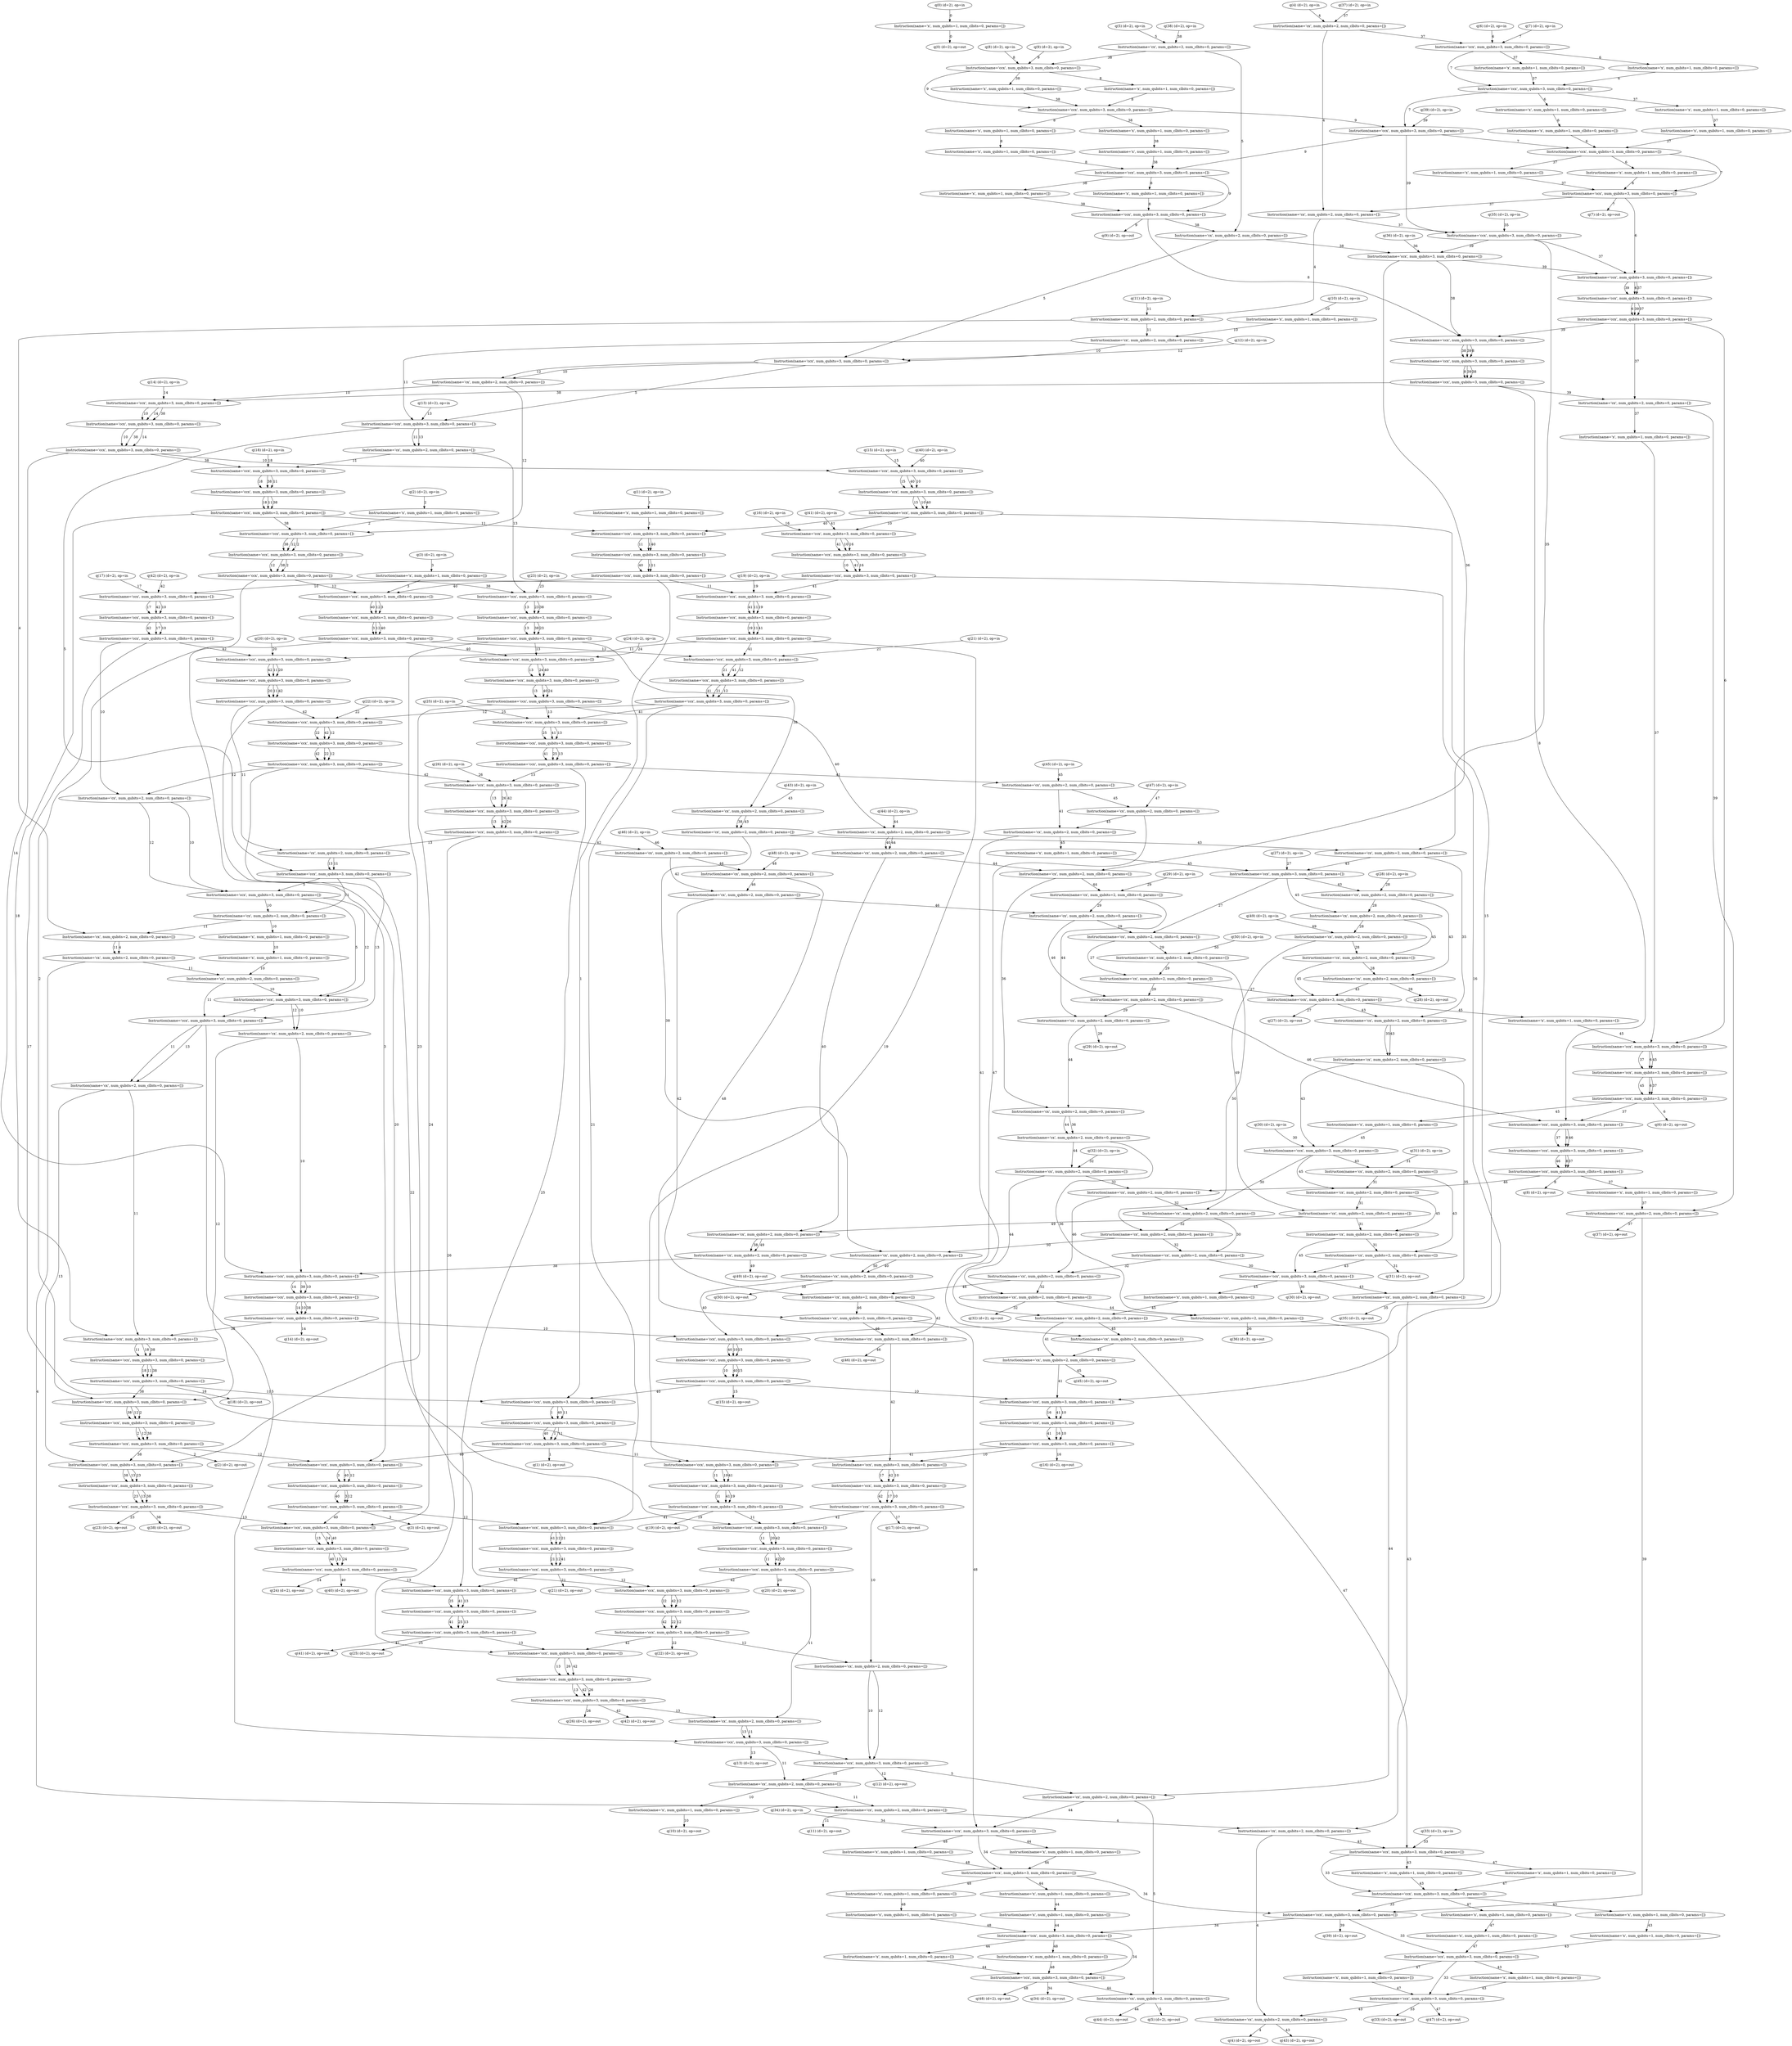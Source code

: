 digraph G {
0 [label="q(0) (d=2), op=in", qubits="0", matrix="None", ancilla=false];
1 [label="q(1) (d=2), op=in", qubits="1", matrix="None", ancilla=false];
2 [label="q(2) (d=2), op=in", qubits="2", matrix="None", ancilla=false];
3 [label="q(3) (d=2), op=in", qubits="3", matrix="None", ancilla=false];
4 [label="q(4) (d=2), op=in", qubits="4", matrix="None", ancilla=false];
5 [label="q(5) (d=2), op=in", qubits="5", matrix="None", ancilla=false];
6 [label="q(6) (d=2), op=in", qubits="6", matrix="None", ancilla=true];
7 [label="q(7) (d=2), op=in", qubits="7", matrix="None", ancilla=false];
8 [label="q(8) (d=2), op=in", qubits="8", matrix="None", ancilla=true];
9 [label="q(9) (d=2), op=in", qubits="9", matrix="None", ancilla=false];
10 [label="q(10) (d=2), op=in", qubits="10", matrix="None", ancilla=false];
11 [label="q(11) (d=2), op=in", qubits="11", matrix="None", ancilla=false];
12 [label="q(12) (d=2), op=in", qubits="12", matrix="None", ancilla=false];
13 [label="q(13) (d=2), op=in", qubits="13", matrix="None", ancilla=false];
14 [label="q(14) (d=2), op=in", qubits="14", matrix="None", ancilla=false];
15 [label="q(15) (d=2), op=in", qubits="15", matrix="None", ancilla=false];
16 [label="q(16) (d=2), op=in", qubits="16", matrix="None", ancilla=false];
17 [label="q(17) (d=2), op=in", qubits="17", matrix="None", ancilla=false];
18 [label="q(18) (d=2), op=in", qubits="18", matrix="None", ancilla=false];
19 [label="q(19) (d=2), op=in", qubits="19", matrix="None", ancilla=false];
20 [label="q(20) (d=2), op=in", qubits="20", matrix="None", ancilla=false];
21 [label="q(21) (d=2), op=in", qubits="21", matrix="None", ancilla=false];
22 [label="q(22) (d=2), op=in", qubits="22", matrix="None", ancilla=false];
23 [label="q(23) (d=2), op=in", qubits="23", matrix="None", ancilla=false];
24 [label="q(24) (d=2), op=in", qubits="24", matrix="None", ancilla=false];
25 [label="q(25) (d=2), op=in", qubits="25", matrix="None", ancilla=false];
26 [label="q(26) (d=2), op=in", qubits="26", matrix="None", ancilla=false];
27 [label="q(27) (d=2), op=in", qubits="27", matrix="None", ancilla=false];
28 [label="q(28) (d=2), op=in", qubits="28", matrix="None", ancilla=false];
29 [label="q(29) (d=2), op=in", qubits="29", matrix="None", ancilla=false];
30 [label="q(30) (d=2), op=in", qubits="30", matrix="None", ancilla=false];
31 [label="q(31) (d=2), op=in", qubits="31", matrix="None", ancilla=false];
32 [label="q(32) (d=2), op=in", qubits="32", matrix="None", ancilla=false];
33 [label="q(33) (d=2), op=in", qubits="33", matrix="None", ancilla=false];
34 [label="q(34) (d=2), op=in", qubits="34", matrix="None", ancilla=false];
35 [label="q(35) (d=2), op=in", qubits="35", matrix="None", ancilla=true];
36 [label="q(36) (d=2), op=in", qubits="36", matrix="None", ancilla=true];
37 [label="q(37) (d=2), op=in", qubits="37", matrix="None", ancilla=true];
38 [label="q(38) (d=2), op=in", qubits="38", matrix="None", ancilla=true];
39 [label="q(39) (d=2), op=in", qubits="39", matrix="None", ancilla=true];
40 [label="q(40) (d=2), op=in", qubits="40", matrix="None", ancilla=true];
41 [label="q(41) (d=2), op=in", qubits="41", matrix="None", ancilla=true];
42 [label="q(42) (d=2), op=in", qubits="42", matrix="None", ancilla=true];
43 [label="q(43) (d=2), op=in", qubits="43", matrix="None", ancilla=true];
44 [label="q(44) (d=2), op=in", qubits="44", matrix="None", ancilla=true];
45 [label="q(45) (d=2), op=in", qubits="45", matrix="None", ancilla=true];
46 [label="q(46) (d=2), op=in", qubits="46", matrix="None", ancilla=true];
47 [label="q(47) (d=2), op=in", qubits="47", matrix="None", ancilla=true];
48 [label="q(48) (d=2), op=in", qubits="48", matrix="None", ancilla=true];
49 [label="q(49) (d=2), op=in", qubits="49", matrix="None", ancilla=true];
50 [label="q(50) (d=2), op=in", qubits="50", matrix="None", ancilla=true];
51 [label="Instruction(name='x', num_qubits=1, num_clbits=0, params=[])", qubits="0", matrix="[[0, 1], [1, 0]]"];
52 [label="Instruction(name='x', num_qubits=1, num_clbits=0, params=[])", qubits="1", matrix="[[0, 1], [1, 0]]"];
53 [label="Instruction(name='x', num_qubits=1, num_clbits=0, params=[])", qubits="2", matrix="[[0, 1], [1, 0]]"];
54 [label="Instruction(name='x', num_qubits=1, num_clbits=0, params=[])", qubits="3", matrix="[[0, 1], [1, 0]]"];
55 [label="Instruction(name='x', num_qubits=1, num_clbits=0, params=[])", qubits="10", matrix="[[0, 1], [1, 0]]"];
56 [label="Instruction(name='cx', num_qubits=2, num_clbits=0, params=[])", qubits="4,37", matrix="[[0, 1], [1, 0]]"];
57 [label="Instruction(name='ccx', num_qubits=3, num_clbits=0, params=[])", qubits="37,6,7", matrix="[[0, 1], [1, 0]]"];
58 [label="Instruction(name='x', num_qubits=1, num_clbits=0, params=[])", qubits="37", matrix="[[0, 1], [1, 0]]"];
59 [label="Instruction(name='x', num_qubits=1, num_clbits=0, params=[])", qubits="6", matrix="[[0, 1], [1, 0]]"];
60 [label="Instruction(name='ccx', num_qubits=3, num_clbits=0, params=[])", qubits="37,6,7", matrix="[[0, 1], [1, 0]]"];
61 [label="Instruction(name='x', num_qubits=1, num_clbits=0, params=[])", qubits="37", matrix="[[0, 1], [1, 0]]"];
62 [label="Instruction(name='x', num_qubits=1, num_clbits=0, params=[])", qubits="37", matrix="[[0, 1], [1, 0]]"];
63 [label="Instruction(name='x', num_qubits=1, num_clbits=0, params=[])", qubits="6", matrix="[[0, 1], [1, 0]]"];
64 [label="Instruction(name='x', num_qubits=1, num_clbits=0, params=[])", qubits="6", matrix="[[0, 1], [1, 0]]"];
65 [label="Instruction(name='cx', num_qubits=2, num_clbits=0, params=[])", qubits="5,38", matrix="[[0, 1], [1, 0]]"];
66 [label="Instruction(name='ccx', num_qubits=3, num_clbits=0, params=[])", qubits="38,8,9", matrix="[[0, 1], [1, 0]]"];
67 [label="Instruction(name='x', num_qubits=1, num_clbits=0, params=[])", qubits="38", matrix="[[0, 1], [1, 0]]"];
68 [label="Instruction(name='x', num_qubits=1, num_clbits=0, params=[])", qubits="8", matrix="[[0, 1], [1, 0]]"];
69 [label="Instruction(name='ccx', num_qubits=3, num_clbits=0, params=[])", qubits="38,8,9", matrix="[[0, 1], [1, 0]]"];
70 [label="Instruction(name='x', num_qubits=1, num_clbits=0, params=[])", qubits="38", matrix="[[0, 1], [1, 0]]"];
71 [label="Instruction(name='x', num_qubits=1, num_clbits=0, params=[])", qubits="38", matrix="[[0, 1], [1, 0]]"];
72 [label="Instruction(name='x', num_qubits=1, num_clbits=0, params=[])", qubits="8", matrix="[[0, 1], [1, 0]]"];
73 [label="Instruction(name='x', num_qubits=1, num_clbits=0, params=[])", qubits="8", matrix="[[0, 1], [1, 0]]"];
74 [label="Instruction(name='ccx', num_qubits=3, num_clbits=0, params=[])", qubits="7,9,39", matrix="[[0, 1], [1, 0]]"];
75 [label="Instruction(name='ccx', num_qubits=3, num_clbits=0, params=[])", qubits="37,6,7", matrix="[[0, 1], [1, 0]]"];
76 [label="Instruction(name='x', num_qubits=1, num_clbits=0, params=[])", qubits="37", matrix="[[0, 1], [1, 0]]"];
77 [label="Instruction(name='ccx', num_qubits=3, num_clbits=0, params=[])", qubits="38,8,9", matrix="[[0, 1], [1, 0]]"];
78 [label="Instruction(name='x', num_qubits=1, num_clbits=0, params=[])", qubits="38", matrix="[[0, 1], [1, 0]]"];
79 [label="Instruction(name='x', num_qubits=1, num_clbits=0, params=[])", qubits="6", matrix="[[0, 1], [1, 0]]"];
80 [label="Instruction(name='ccx', num_qubits=3, num_clbits=0, params=[])", qubits="37,6,7", matrix="[[0, 1], [1, 0]]"];
81 [label="Instruction(name='cx', num_qubits=2, num_clbits=0, params=[])", qubits="4,37", matrix="[[0, 1], [1, 0]]"];
82 [label="Instruction(name='ccx', num_qubits=3, num_clbits=0, params=[])", qubits="39,35,37", matrix="[[0, 1], [1, 0]]"];
83 [label="Instruction(name='cx', num_qubits=2, num_clbits=0, params=[])", qubits="4,11", matrix="[[0, 1], [1, 0]]"];
84 [label="Instruction(name='cx', num_qubits=2, num_clbits=0, params=[])", qubits="11,10", matrix="[[0, 1], [1, 0]]"];
85 [label="Instruction(name='x', num_qubits=1, num_clbits=0, params=[])", qubits="8", matrix="[[0, 1], [1, 0]]"];
86 [label="Instruction(name='ccx', num_qubits=3, num_clbits=0, params=[])", qubits="38,8,9", matrix="[[0, 1], [1, 0]]"];
87 [label="Instruction(name='cx', num_qubits=2, num_clbits=0, params=[])", qubits="5,38", matrix="[[0, 1], [1, 0]]"];
88 [label="Instruction(name='ccx', num_qubits=3, num_clbits=0, params=[])", qubits="39,36,38", matrix="[[0, 1], [1, 0]]"];
89 [label="Instruction(name='ccx', num_qubits=3, num_clbits=0, params=[])", qubits="39,37,6", matrix="[[0, 1], [1, 0]]"];
90 [label="Instruction(name='ccx', num_qubits=3, num_clbits=0, params=[])", qubits="39,6,37", matrix="[[0, 1], [1, 0]]"];
91 [label="Instruction(name='ccx', num_qubits=3, num_clbits=0, params=[])", qubits="39,37,6", matrix="[[0, 1], [1, 0]]"];
92 [label="Instruction(name='ccx', num_qubits=3, num_clbits=0, params=[])", qubits="39,38,8", matrix="[[0, 1], [1, 0]]"];
93 [label="Instruction(name='ccx', num_qubits=3, num_clbits=0, params=[])", qubits="39,8,38", matrix="[[0, 1], [1, 0]]"];
94 [label="Instruction(name='ccx', num_qubits=3, num_clbits=0, params=[])", qubits="39,38,8", matrix="[[0, 1], [1, 0]]"];
95 [label="Instruction(name='cx', num_qubits=2, num_clbits=0, params=[])", qubits="39,37", matrix="[[0, 1], [1, 0]]"];
96 [label="Instruction(name='x', num_qubits=1, num_clbits=0, params=[])", qubits="37", matrix="[[0, 1], [1, 0]]"];
97 [label="Instruction(name='ccx', num_qubits=3, num_clbits=0, params=[])", qubits="5,10,12", matrix="[[0, 1], [1, 0]]"];
98 [label="Instruction(name='cx', num_qubits=2, num_clbits=0, params=[])", qubits="12,10", matrix="[[0, 1], [1, 0]]"];
99 [label="Instruction(name='ccx', num_qubits=3, num_clbits=0, params=[])", qubits="10,38,14", matrix="[[0, 1], [1, 0]]"];
100 [label="Instruction(name='ccx', num_qubits=3, num_clbits=0, params=[])", qubits="10,14,38", matrix="[[0, 1], [1, 0]]"];
101 [label="Instruction(name='ccx', num_qubits=3, num_clbits=0, params=[])", qubits="10,38,14", matrix="[[0, 1], [1, 0]]"];
102 [label="Instruction(name='ccx', num_qubits=3, num_clbits=0, params=[])", qubits="5,11,13", matrix="[[0, 1], [1, 0]]"];
103 [label="Instruction(name='cx', num_qubits=2, num_clbits=0, params=[])", qubits="13,11", matrix="[[0, 1], [1, 0]]"];
104 [label="Instruction(name='ccx', num_qubits=3, num_clbits=0, params=[])", qubits="11,38,18", matrix="[[0, 1], [1, 0]]"];
105 [label="Instruction(name='ccx', num_qubits=3, num_clbits=0, params=[])", qubits="11,18,38", matrix="[[0, 1], [1, 0]]"];
106 [label="Instruction(name='ccx', num_qubits=3, num_clbits=0, params=[])", qubits="11,38,18", matrix="[[0, 1], [1, 0]]"];
107 [label="Instruction(name='ccx', num_qubits=3, num_clbits=0, params=[])", qubits="12,38,2", matrix="[[0, 1], [1, 0]]"];
108 [label="Instruction(name='ccx', num_qubits=3, num_clbits=0, params=[])", qubits="12,2,38", matrix="[[0, 1], [1, 0]]"];
109 [label="Instruction(name='ccx', num_qubits=3, num_clbits=0, params=[])", qubits="12,38,2", matrix="[[0, 1], [1, 0]]"];
110 [label="Instruction(name='ccx', num_qubits=3, num_clbits=0, params=[])", qubits="13,38,23", matrix="[[0, 1], [1, 0]]"];
111 [label="Instruction(name='ccx', num_qubits=3, num_clbits=0, params=[])", qubits="13,23,38", matrix="[[0, 1], [1, 0]]"];
112 [label="Instruction(name='ccx', num_qubits=3, num_clbits=0, params=[])", qubits="13,38,23", matrix="[[0, 1], [1, 0]]"];
113 [label="Instruction(name='ccx', num_qubits=3, num_clbits=0, params=[])", qubits="10,40,15", matrix="[[0, 1], [1, 0]]"];
114 [label="Instruction(name='ccx', num_qubits=3, num_clbits=0, params=[])", qubits="10,15,40", matrix="[[0, 1], [1, 0]]"];
115 [label="Instruction(name='ccx', num_qubits=3, num_clbits=0, params=[])", qubits="10,40,15", matrix="[[0, 1], [1, 0]]"];
116 [label="Instruction(name='ccx', num_qubits=3, num_clbits=0, params=[])", qubits="11,40,1", matrix="[[0, 1], [1, 0]]"];
117 [label="Instruction(name='ccx', num_qubits=3, num_clbits=0, params=[])", qubits="11,1,40", matrix="[[0, 1], [1, 0]]"];
118 [label="Instruction(name='ccx', num_qubits=3, num_clbits=0, params=[])", qubits="11,40,1", matrix="[[0, 1], [1, 0]]"];
119 [label="Instruction(name='ccx', num_qubits=3, num_clbits=0, params=[])", qubits="12,40,3", matrix="[[0, 1], [1, 0]]"];
120 [label="Instruction(name='ccx', num_qubits=3, num_clbits=0, params=[])", qubits="12,3,40", matrix="[[0, 1], [1, 0]]"];
121 [label="Instruction(name='ccx', num_qubits=3, num_clbits=0, params=[])", qubits="12,40,3", matrix="[[0, 1], [1, 0]]"];
122 [label="Instruction(name='ccx', num_qubits=3, num_clbits=0, params=[])", qubits="13,40,24", matrix="[[0, 1], [1, 0]]"];
123 [label="Instruction(name='ccx', num_qubits=3, num_clbits=0, params=[])", qubits="13,24,40", matrix="[[0, 1], [1, 0]]"];
124 [label="Instruction(name='ccx', num_qubits=3, num_clbits=0, params=[])", qubits="13,40,24", matrix="[[0, 1], [1, 0]]"];
125 [label="Instruction(name='ccx', num_qubits=3, num_clbits=0, params=[])", qubits="10,41,16", matrix="[[0, 1], [1, 0]]"];
126 [label="Instruction(name='ccx', num_qubits=3, num_clbits=0, params=[])", qubits="10,16,41", matrix="[[0, 1], [1, 0]]"];
127 [label="Instruction(name='ccx', num_qubits=3, num_clbits=0, params=[])", qubits="10,41,16", matrix="[[0, 1], [1, 0]]"];
128 [label="Instruction(name='ccx', num_qubits=3, num_clbits=0, params=[])", qubits="11,41,19", matrix="[[0, 1], [1, 0]]"];
129 [label="Instruction(name='ccx', num_qubits=3, num_clbits=0, params=[])", qubits="11,19,41", matrix="[[0, 1], [1, 0]]"];
130 [label="Instruction(name='ccx', num_qubits=3, num_clbits=0, params=[])", qubits="11,41,19", matrix="[[0, 1], [1, 0]]"];
131 [label="Instruction(name='ccx', num_qubits=3, num_clbits=0, params=[])", qubits="12,41,21", matrix="[[0, 1], [1, 0]]"];
132 [label="Instruction(name='ccx', num_qubits=3, num_clbits=0, params=[])", qubits="12,21,41", matrix="[[0, 1], [1, 0]]"];
133 [label="Instruction(name='ccx', num_qubits=3, num_clbits=0, params=[])", qubits="12,41,21", matrix="[[0, 1], [1, 0]]"];
134 [label="Instruction(name='ccx', num_qubits=3, num_clbits=0, params=[])", qubits="13,41,25", matrix="[[0, 1], [1, 0]]"];
135 [label="Instruction(name='ccx', num_qubits=3, num_clbits=0, params=[])", qubits="13,25,41", matrix="[[0, 1], [1, 0]]"];
136 [label="Instruction(name='ccx', num_qubits=3, num_clbits=0, params=[])", qubits="13,41,25", matrix="[[0, 1], [1, 0]]"];
137 [label="Instruction(name='ccx', num_qubits=3, num_clbits=0, params=[])", qubits="10,42,17", matrix="[[0, 1], [1, 0]]"];
138 [label="Instruction(name='ccx', num_qubits=3, num_clbits=0, params=[])", qubits="10,17,42", matrix="[[0, 1], [1, 0]]"];
139 [label="Instruction(name='ccx', num_qubits=3, num_clbits=0, params=[])", qubits="10,42,17", matrix="[[0, 1], [1, 0]]"];
140 [label="Instruction(name='ccx', num_qubits=3, num_clbits=0, params=[])", qubits="11,42,20", matrix="[[0, 1], [1, 0]]"];
141 [label="Instruction(name='ccx', num_qubits=3, num_clbits=0, params=[])", qubits="11,20,42", matrix="[[0, 1], [1, 0]]"];
142 [label="Instruction(name='ccx', num_qubits=3, num_clbits=0, params=[])", qubits="11,42,20", matrix="[[0, 1], [1, 0]]"];
143 [label="Instruction(name='ccx', num_qubits=3, num_clbits=0, params=[])", qubits="12,42,22", matrix="[[0, 1], [1, 0]]"];
144 [label="Instruction(name='ccx', num_qubits=3, num_clbits=0, params=[])", qubits="12,22,42", matrix="[[0, 1], [1, 0]]"];
145 [label="Instruction(name='ccx', num_qubits=3, num_clbits=0, params=[])", qubits="12,42,22", matrix="[[0, 1], [1, 0]]"];
146 [label="Instruction(name='cx', num_qubits=2, num_clbits=0, params=[])", qubits="12,10", matrix="[[0, 1], [1, 0]]"];
147 [label="Instruction(name='ccx', num_qubits=3, num_clbits=0, params=[])", qubits="13,42,26", matrix="[[0, 1], [1, 0]]"];
148 [label="Instruction(name='ccx', num_qubits=3, num_clbits=0, params=[])", qubits="13,26,42", matrix="[[0, 1], [1, 0]]"];
149 [label="Instruction(name='ccx', num_qubits=3, num_clbits=0, params=[])", qubits="13,42,26", matrix="[[0, 1], [1, 0]]"];
150 [label="Instruction(name='cx', num_qubits=2, num_clbits=0, params=[])", qubits="13,11", matrix="[[0, 1], [1, 0]]"];
151 [label="Instruction(name='ccx', num_qubits=3, num_clbits=0, params=[])", qubits="5,11,13", matrix="[[0, 1], [1, 0]]"];
152 [label="Instruction(name='ccx', num_qubits=3, num_clbits=0, params=[])", qubits="5,10,12", matrix="[[0, 1], [1, 0]]"];
153 [label="Instruction(name='cx', num_qubits=2, num_clbits=0, params=[])", qubits="11,10", matrix="[[0, 1], [1, 0]]"];
154 [label="Instruction(name='x', num_qubits=1, num_clbits=0, params=[])", qubits="10", matrix="[[0, 1], [1, 0]]"];
155 [label="Instruction(name='x', num_qubits=1, num_clbits=0, params=[])", qubits="10", matrix="[[0, 1], [1, 0]]"];
156 [label="Instruction(name='cx', num_qubits=2, num_clbits=0, params=[])", qubits="4,11", matrix="[[0, 1], [1, 0]]"];
157 [label="Instruction(name='cx', num_qubits=2, num_clbits=0, params=[])", qubits="4,11", matrix="[[0, 1], [1, 0]]"];
158 [label="Instruction(name='cx', num_qubits=2, num_clbits=0, params=[])", qubits="11,10", matrix="[[0, 1], [1, 0]]"];
159 [label="Instruction(name='ccx', num_qubits=3, num_clbits=0, params=[])", qubits="5,10,12", matrix="[[0, 1], [1, 0]]"];
160 [label="Instruction(name='cx', num_qubits=2, num_clbits=0, params=[])", qubits="12,10", matrix="[[0, 1], [1, 0]]"];
161 [label="Instruction(name='ccx', num_qubits=3, num_clbits=0, params=[])", qubits="5,11,13", matrix="[[0, 1], [1, 0]]"];
162 [label="Instruction(name='cx', num_qubits=2, num_clbits=0, params=[])", qubits="13,11", matrix="[[0, 1], [1, 0]]"];
163 [label="Instruction(name='cx', num_qubits=2, num_clbits=0, params=[])", qubits="38,43", matrix="[[0, 1], [1, 0]]"];
164 [label="Instruction(name='cx', num_qubits=2, num_clbits=0, params=[])", qubits="38,43", matrix="[[0, 1], [1, 0]]"];
165 [label="Instruction(name='cx', num_qubits=2, num_clbits=0, params=[])", qubits="35,43", matrix="[[0, 1], [1, 0]]"];
166 [label="Instruction(name='cx', num_qubits=2, num_clbits=0, params=[])", qubits="40,44", matrix="[[0, 1], [1, 0]]"];
167 [label="Instruction(name='cx', num_qubits=2, num_clbits=0, params=[])", qubits="40,44", matrix="[[0, 1], [1, 0]]"];
168 [label="Instruction(name='cx', num_qubits=2, num_clbits=0, params=[])", qubits="36,44", matrix="[[0, 1], [1, 0]]"];
169 [label="Instruction(name='cx', num_qubits=2, num_clbits=0, params=[])", qubits="44,29", matrix="[[0, 1], [1, 0]]"];
170 [label="Instruction(name='cx', num_qubits=2, num_clbits=0, params=[])", qubits="41,45", matrix="[[0, 1], [1, 0]]"];
171 [label="Instruction(name='cx', num_qubits=2, num_clbits=0, params=[])", qubits="42,46", matrix="[[0, 1], [1, 0]]"];
172 [label="Instruction(name='cx', num_qubits=2, num_clbits=0, params=[])", qubits="45,47", matrix="[[0, 1], [1, 0]]"];
173 [label="Instruction(name='cx', num_qubits=2, num_clbits=0, params=[])", qubits="41,45", matrix="[[0, 1], [1, 0]]"];
174 [label="Instruction(name='x', num_qubits=1, num_clbits=0, params=[])", qubits="45", matrix="[[0, 1], [1, 0]]"];
175 [label="Instruction(name='ccx', num_qubits=3, num_clbits=0, params=[])", qubits="43,45,27", matrix="[[0, 1], [1, 0]]"];
176 [label="Instruction(name='cx', num_qubits=2, num_clbits=0, params=[])", qubits="43,28", matrix="[[0, 1], [1, 0]]"];
177 [label="Instruction(name='cx', num_qubits=2, num_clbits=0, params=[])", qubits="45,28", matrix="[[0, 1], [1, 0]]"];
178 [label="Instruction(name='cx', num_qubits=2, num_clbits=0, params=[])", qubits="46,48", matrix="[[0, 1], [1, 0]]"];
179 [label="Instruction(name='cx', num_qubits=2, num_clbits=0, params=[])", qubits="42,46", matrix="[[0, 1], [1, 0]]"];
180 [label="Instruction(name='cx', num_qubits=2, num_clbits=0, params=[])", qubits="46,29", matrix="[[0, 1], [1, 0]]"];
181 [label="Instruction(name='cx', num_qubits=2, num_clbits=0, params=[])", qubits="27,29", matrix="[[0, 1], [1, 0]]"];
182 [label="Instruction(name='cx', num_qubits=2, num_clbits=0, params=[])", qubits="28,49", matrix="[[0, 1], [1, 0]]"];
183 [label="Instruction(name='cx', num_qubits=2, num_clbits=0, params=[])", qubits="45,28", matrix="[[0, 1], [1, 0]]"];
184 [label="Instruction(name='cx', num_qubits=2, num_clbits=0, params=[])", qubits="43,28", matrix="[[0, 1], [1, 0]]"];
185 [label="Instruction(name='cx', num_qubits=2, num_clbits=0, params=[])", qubits="29,50", matrix="[[0, 1], [1, 0]]"];
186 [label="Instruction(name='cx', num_qubits=2, num_clbits=0, params=[])", qubits="27,29", matrix="[[0, 1], [1, 0]]"];
187 [label="Instruction(name='ccx', num_qubits=3, num_clbits=0, params=[])", qubits="43,45,27", matrix="[[0, 1], [1, 0]]"];
188 [label="Instruction(name='cx', num_qubits=2, num_clbits=0, params=[])", qubits="35,43", matrix="[[0, 1], [1, 0]]"];
189 [label="Instruction(name='cx', num_qubits=2, num_clbits=0, params=[])", qubits="35,43", matrix="[[0, 1], [1, 0]]"];
190 [label="Instruction(name='x', num_qubits=1, num_clbits=0, params=[])", qubits="45", matrix="[[0, 1], [1, 0]]"];
191 [label="Instruction(name='ccx', num_qubits=3, num_clbits=0, params=[])", qubits="37,45,6", matrix="[[0, 1], [1, 0]]"];
192 [label="Instruction(name='ccx', num_qubits=3, num_clbits=0, params=[])", qubits="37,6,45", matrix="[[0, 1], [1, 0]]"];
193 [label="Instruction(name='ccx', num_qubits=3, num_clbits=0, params=[])", qubits="37,45,6", matrix="[[0, 1], [1, 0]]"];
194 [label="Instruction(name='x', num_qubits=1, num_clbits=0, params=[])", qubits="45", matrix="[[0, 1], [1, 0]]"];
195 [label="Instruction(name='ccx', num_qubits=3, num_clbits=0, params=[])", qubits="43,45,30", matrix="[[0, 1], [1, 0]]"];
196 [label="Instruction(name='cx', num_qubits=2, num_clbits=0, params=[])", qubits="43,31", matrix="[[0, 1], [1, 0]]"];
197 [label="Instruction(name='cx', num_qubits=2, num_clbits=0, params=[])", qubits="45,31", matrix="[[0, 1], [1, 0]]"];
198 [label="Instruction(name='cx', num_qubits=2, num_clbits=0, params=[])", qubits="31,49", matrix="[[0, 1], [1, 0]]"];
199 [label="Instruction(name='cx', num_qubits=2, num_clbits=0, params=[])", qubits="38,49", matrix="[[0, 1], [1, 0]]"];
200 [label="Instruction(name='cx', num_qubits=2, num_clbits=0, params=[])", qubits="38,49", matrix="[[0, 1], [1, 0]]"];
201 [label="Instruction(name='ccx', num_qubits=3, num_clbits=0, params=[])", qubits="10,38,14", matrix="[[0, 1], [1, 0]]"];
202 [label="Instruction(name='ccx', num_qubits=3, num_clbits=0, params=[])", qubits="10,14,38", matrix="[[0, 1], [1, 0]]"];
203 [label="Instruction(name='ccx', num_qubits=3, num_clbits=0, params=[])", qubits="10,38,14", matrix="[[0, 1], [1, 0]]"];
204 [label="Instruction(name='ccx', num_qubits=3, num_clbits=0, params=[])", qubits="11,38,18", matrix="[[0, 1], [1, 0]]"];
205 [label="Instruction(name='ccx', num_qubits=3, num_clbits=0, params=[])", qubits="11,18,38", matrix="[[0, 1], [1, 0]]"];
206 [label="Instruction(name='ccx', num_qubits=3, num_clbits=0, params=[])", qubits="11,38,18", matrix="[[0, 1], [1, 0]]"];
207 [label="Instruction(name='ccx', num_qubits=3, num_clbits=0, params=[])", qubits="12,38,2", matrix="[[0, 1], [1, 0]]"];
208 [label="Instruction(name='ccx', num_qubits=3, num_clbits=0, params=[])", qubits="12,2,38", matrix="[[0, 1], [1, 0]]"];
209 [label="Instruction(name='ccx', num_qubits=3, num_clbits=0, params=[])", qubits="12,38,2", matrix="[[0, 1], [1, 0]]"];
210 [label="Instruction(name='ccx', num_qubits=3, num_clbits=0, params=[])", qubits="13,38,23", matrix="[[0, 1], [1, 0]]"];
211 [label="Instruction(name='ccx', num_qubits=3, num_clbits=0, params=[])", qubits="13,23,38", matrix="[[0, 1], [1, 0]]"];
212 [label="Instruction(name='ccx', num_qubits=3, num_clbits=0, params=[])", qubits="13,38,23", matrix="[[0, 1], [1, 0]]"];
213 [label="Instruction(name='cx', num_qubits=2, num_clbits=0, params=[])", qubits="45,31", matrix="[[0, 1], [1, 0]]"];
214 [label="Instruction(name='cx', num_qubits=2, num_clbits=0, params=[])", qubits="43,31", matrix="[[0, 1], [1, 0]]"];
215 [label="Instruction(name='cx', num_qubits=2, num_clbits=0, params=[])", qubits="46,29", matrix="[[0, 1], [1, 0]]"];
216 [label="Instruction(name='ccx', num_qubits=3, num_clbits=0, params=[])", qubits="37,46,8", matrix="[[0, 1], [1, 0]]"];
217 [label="Instruction(name='ccx', num_qubits=3, num_clbits=0, params=[])", qubits="37,8,46", matrix="[[0, 1], [1, 0]]"];
218 [label="Instruction(name='ccx', num_qubits=3, num_clbits=0, params=[])", qubits="37,46,8", matrix="[[0, 1], [1, 0]]"];
219 [label="Instruction(name='x', num_qubits=1, num_clbits=0, params=[])", qubits="37", matrix="[[0, 1], [1, 0]]"];
220 [label="Instruction(name='cx', num_qubits=2, num_clbits=0, params=[])", qubits="39,37", matrix="[[0, 1], [1, 0]]"];
221 [label="Instruction(name='cx', num_qubits=2, num_clbits=0, params=[])", qubits="44,29", matrix="[[0, 1], [1, 0]]"];
222 [label="Instruction(name='cx', num_qubits=2, num_clbits=0, params=[])", qubits="36,44", matrix="[[0, 1], [1, 0]]"];
223 [label="Instruction(name='cx', num_qubits=2, num_clbits=0, params=[])", qubits="36,44", matrix="[[0, 1], [1, 0]]"];
224 [label="Instruction(name='cx', num_qubits=2, num_clbits=0, params=[])", qubits="44,32", matrix="[[0, 1], [1, 0]]"];
225 [label="Instruction(name='cx', num_qubits=2, num_clbits=0, params=[])", qubits="46,32", matrix="[[0, 1], [1, 0]]"];
226 [label="Instruction(name='cx', num_qubits=2, num_clbits=0, params=[])", qubits="30,32", matrix="[[0, 1], [1, 0]]"];
227 [label="Instruction(name='cx', num_qubits=2, num_clbits=0, params=[])", qubits="32,50", matrix="[[0, 1], [1, 0]]"];
228 [label="Instruction(name='cx', num_qubits=2, num_clbits=0, params=[])", qubits="30,32", matrix="[[0, 1], [1, 0]]"];
229 [label="Instruction(name='cx', num_qubits=2, num_clbits=0, params=[])", qubits="40,50", matrix="[[0, 1], [1, 0]]"];
230 [label="Instruction(name='cx', num_qubits=2, num_clbits=0, params=[])", qubits="40,50", matrix="[[0, 1], [1, 0]]"];
231 [label="Instruction(name='ccx', num_qubits=3, num_clbits=0, params=[])", qubits="10,40,15", matrix="[[0, 1], [1, 0]]"];
232 [label="Instruction(name='ccx', num_qubits=3, num_clbits=0, params=[])", qubits="10,15,40", matrix="[[0, 1], [1, 0]]"];
233 [label="Instruction(name='ccx', num_qubits=3, num_clbits=0, params=[])", qubits="10,40,15", matrix="[[0, 1], [1, 0]]"];
234 [label="Instruction(name='ccx', num_qubits=3, num_clbits=0, params=[])", qubits="11,40,1", matrix="[[0, 1], [1, 0]]"];
235 [label="Instruction(name='ccx', num_qubits=3, num_clbits=0, params=[])", qubits="11,1,40", matrix="[[0, 1], [1, 0]]"];
236 [label="Instruction(name='ccx', num_qubits=3, num_clbits=0, params=[])", qubits="11,40,1", matrix="[[0, 1], [1, 0]]"];
237 [label="Instruction(name='ccx', num_qubits=3, num_clbits=0, params=[])", qubits="12,40,3", matrix="[[0, 1], [1, 0]]"];
238 [label="Instruction(name='ccx', num_qubits=3, num_clbits=0, params=[])", qubits="12,3,40", matrix="[[0, 1], [1, 0]]"];
239 [label="Instruction(name='ccx', num_qubits=3, num_clbits=0, params=[])", qubits="12,40,3", matrix="[[0, 1], [1, 0]]"];
240 [label="Instruction(name='ccx', num_qubits=3, num_clbits=0, params=[])", qubits="13,40,24", matrix="[[0, 1], [1, 0]]"];
241 [label="Instruction(name='ccx', num_qubits=3, num_clbits=0, params=[])", qubits="13,24,40", matrix="[[0, 1], [1, 0]]"];
242 [label="Instruction(name='ccx', num_qubits=3, num_clbits=0, params=[])", qubits="13,40,24", matrix="[[0, 1], [1, 0]]"];
243 [label="Instruction(name='ccx', num_qubits=3, num_clbits=0, params=[])", qubits="43,45,30", matrix="[[0, 1], [1, 0]]"];
244 [label="Instruction(name='cx', num_qubits=2, num_clbits=0, params=[])", qubits="35,43", matrix="[[0, 1], [1, 0]]"];
245 [label="Instruction(name='x', num_qubits=1, num_clbits=0, params=[])", qubits="45", matrix="[[0, 1], [1, 0]]"];
246 [label="Instruction(name='cx', num_qubits=2, num_clbits=0, params=[])", qubits="41,45", matrix="[[0, 1], [1, 0]]"];
247 [label="Instruction(name='cx', num_qubits=2, num_clbits=0, params=[])", qubits="45,47", matrix="[[0, 1], [1, 0]]"];
248 [label="Instruction(name='cx', num_qubits=2, num_clbits=0, params=[])", qubits="41,45", matrix="[[0, 1], [1, 0]]"];
249 [label="Instruction(name='ccx', num_qubits=3, num_clbits=0, params=[])", qubits="10,41,16", matrix="[[0, 1], [1, 0]]"];
250 [label="Instruction(name='ccx', num_qubits=3, num_clbits=0, params=[])", qubits="10,16,41", matrix="[[0, 1], [1, 0]]"];
251 [label="Instruction(name='ccx', num_qubits=3, num_clbits=0, params=[])", qubits="10,41,16", matrix="[[0, 1], [1, 0]]"];
252 [label="Instruction(name='ccx', num_qubits=3, num_clbits=0, params=[])", qubits="11,41,19", matrix="[[0, 1], [1, 0]]"];
253 [label="Instruction(name='ccx', num_qubits=3, num_clbits=0, params=[])", qubits="11,19,41", matrix="[[0, 1], [1, 0]]"];
254 [label="Instruction(name='ccx', num_qubits=3, num_clbits=0, params=[])", qubits="11,41,19", matrix="[[0, 1], [1, 0]]"];
255 [label="Instruction(name='ccx', num_qubits=3, num_clbits=0, params=[])", qubits="12,41,21", matrix="[[0, 1], [1, 0]]"];
256 [label="Instruction(name='ccx', num_qubits=3, num_clbits=0, params=[])", qubits="12,21,41", matrix="[[0, 1], [1, 0]]"];
257 [label="Instruction(name='ccx', num_qubits=3, num_clbits=0, params=[])", qubits="12,41,21", matrix="[[0, 1], [1, 0]]"];
258 [label="Instruction(name='ccx', num_qubits=3, num_clbits=0, params=[])", qubits="13,41,25", matrix="[[0, 1], [1, 0]]"];
259 [label="Instruction(name='ccx', num_qubits=3, num_clbits=0, params=[])", qubits="13,25,41", matrix="[[0, 1], [1, 0]]"];
260 [label="Instruction(name='ccx', num_qubits=3, num_clbits=0, params=[])", qubits="13,41,25", matrix="[[0, 1], [1, 0]]"];
261 [label="Instruction(name='cx', num_qubits=2, num_clbits=0, params=[])", qubits="46,32", matrix="[[0, 1], [1, 0]]"];
262 [label="Instruction(name='cx', num_qubits=2, num_clbits=0, params=[])", qubits="42,46", matrix="[[0, 1], [1, 0]]"];
263 [label="Instruction(name='cx', num_qubits=2, num_clbits=0, params=[])", qubits="44,32", matrix="[[0, 1], [1, 0]]"];
264 [label="Instruction(name='cx', num_qubits=2, num_clbits=0, params=[])", qubits="36,44", matrix="[[0, 1], [1, 0]]"];
265 [label="Instruction(name='cx', num_qubits=2, num_clbits=0, params=[])", qubits="46,48", matrix="[[0, 1], [1, 0]]"];
266 [label="Instruction(name='cx', num_qubits=2, num_clbits=0, params=[])", qubits="42,46", matrix="[[0, 1], [1, 0]]"];
267 [label="Instruction(name='ccx', num_qubits=3, num_clbits=0, params=[])", qubits="10,42,17", matrix="[[0, 1], [1, 0]]"];
268 [label="Instruction(name='ccx', num_qubits=3, num_clbits=0, params=[])", qubits="10,17,42", matrix="[[0, 1], [1, 0]]"];
269 [label="Instruction(name='ccx', num_qubits=3, num_clbits=0, params=[])", qubits="10,42,17", matrix="[[0, 1], [1, 0]]"];
270 [label="Instruction(name='ccx', num_qubits=3, num_clbits=0, params=[])", qubits="11,42,20", matrix="[[0, 1], [1, 0]]"];
271 [label="Instruction(name='ccx', num_qubits=3, num_clbits=0, params=[])", qubits="11,20,42", matrix="[[0, 1], [1, 0]]"];
272 [label="Instruction(name='ccx', num_qubits=3, num_clbits=0, params=[])", qubits="11,42,20", matrix="[[0, 1], [1, 0]]"];
273 [label="Instruction(name='ccx', num_qubits=3, num_clbits=0, params=[])", qubits="12,42,22", matrix="[[0, 1], [1, 0]]"];
274 [label="Instruction(name='ccx', num_qubits=3, num_clbits=0, params=[])", qubits="12,22,42", matrix="[[0, 1], [1, 0]]"];
275 [label="Instruction(name='ccx', num_qubits=3, num_clbits=0, params=[])", qubits="12,42,22", matrix="[[0, 1], [1, 0]]"];
276 [label="Instruction(name='cx', num_qubits=2, num_clbits=0, params=[])", qubits="12,10", matrix="[[0, 1], [1, 0]]"];
277 [label="Instruction(name='ccx', num_qubits=3, num_clbits=0, params=[])", qubits="13,42,26", matrix="[[0, 1], [1, 0]]"];
278 [label="Instruction(name='ccx', num_qubits=3, num_clbits=0, params=[])", qubits="13,26,42", matrix="[[0, 1], [1, 0]]"];
279 [label="Instruction(name='ccx', num_qubits=3, num_clbits=0, params=[])", qubits="13,42,26", matrix="[[0, 1], [1, 0]]"];
280 [label="Instruction(name='cx', num_qubits=2, num_clbits=0, params=[])", qubits="13,11", matrix="[[0, 1], [1, 0]]"];
281 [label="Instruction(name='ccx', num_qubits=3, num_clbits=0, params=[])", qubits="5,11,13", matrix="[[0, 1], [1, 0]]"];
282 [label="Instruction(name='ccx', num_qubits=3, num_clbits=0, params=[])", qubits="5,10,12", matrix="[[0, 1], [1, 0]]"];
283 [label="Instruction(name='cx', num_qubits=2, num_clbits=0, params=[])", qubits="11,10", matrix="[[0, 1], [1, 0]]"];
284 [label="Instruction(name='x', num_qubits=1, num_clbits=0, params=[])", qubits="10", matrix="[[0, 1], [1, 0]]"];
285 [label="Instruction(name='cx', num_qubits=2, num_clbits=0, params=[])", qubits="4,11", matrix="[[0, 1], [1, 0]]"];
286 [label="Instruction(name='cx', num_qubits=2, num_clbits=0, params=[])", qubits="4,43", matrix="[[0, 1], [1, 0]]"];
287 [label="Instruction(name='ccx', num_qubits=3, num_clbits=0, params=[])", qubits="43,47,33", matrix="[[0, 1], [1, 0]]"];
288 [label="Instruction(name='x', num_qubits=1, num_clbits=0, params=[])", qubits="43", matrix="[[0, 1], [1, 0]]"];
289 [label="Instruction(name='x', num_qubits=1, num_clbits=0, params=[])", qubits="47", matrix="[[0, 1], [1, 0]]"];
290 [label="Instruction(name='ccx', num_qubits=3, num_clbits=0, params=[])", qubits="43,47,33", matrix="[[0, 1], [1, 0]]"];
291 [label="Instruction(name='x', num_qubits=1, num_clbits=0, params=[])", qubits="43", matrix="[[0, 1], [1, 0]]"];
292 [label="Instruction(name='x', num_qubits=1, num_clbits=0, params=[])", qubits="43", matrix="[[0, 1], [1, 0]]"];
293 [label="Instruction(name='x', num_qubits=1, num_clbits=0, params=[])", qubits="47", matrix="[[0, 1], [1, 0]]"];
294 [label="Instruction(name='x', num_qubits=1, num_clbits=0, params=[])", qubits="47", matrix="[[0, 1], [1, 0]]"];
295 [label="Instruction(name='cx', num_qubits=2, num_clbits=0, params=[])", qubits="5,44", matrix="[[0, 1], [1, 0]]"];
296 [label="Instruction(name='ccx', num_qubits=3, num_clbits=0, params=[])", qubits="44,48,34", matrix="[[0, 1], [1, 0]]"];
297 [label="Instruction(name='x', num_qubits=1, num_clbits=0, params=[])", qubits="44", matrix="[[0, 1], [1, 0]]"];
298 [label="Instruction(name='x', num_qubits=1, num_clbits=0, params=[])", qubits="48", matrix="[[0, 1], [1, 0]]"];
299 [label="Instruction(name='ccx', num_qubits=3, num_clbits=0, params=[])", qubits="44,48,34", matrix="[[0, 1], [1, 0]]"];
300 [label="Instruction(name='ccx', num_qubits=3, num_clbits=0, params=[])", qubits="33,34,39", matrix="[[0, 1], [1, 0]]"];
301 [label="Instruction(name='ccx', num_qubits=3, num_clbits=0, params=[])", qubits="43,47,33", matrix="[[0, 1], [1, 0]]"];
302 [label="Instruction(name='x', num_qubits=1, num_clbits=0, params=[])", qubits="43", matrix="[[0, 1], [1, 0]]"];
303 [label="Instruction(name='x', num_qubits=1, num_clbits=0, params=[])", qubits="44", matrix="[[0, 1], [1, 0]]"];
304 [label="Instruction(name='x', num_qubits=1, num_clbits=0, params=[])", qubits="44", matrix="[[0, 1], [1, 0]]"];
305 [label="Instruction(name='x', num_qubits=1, num_clbits=0, params=[])", qubits="47", matrix="[[0, 1], [1, 0]]"];
306 [label="Instruction(name='ccx', num_qubits=3, num_clbits=0, params=[])", qubits="43,47,33", matrix="[[0, 1], [1, 0]]"];
307 [label="Instruction(name='cx', num_qubits=2, num_clbits=0, params=[])", qubits="4,43", matrix="[[0, 1], [1, 0]]"];
308 [label="Instruction(name='x', num_qubits=1, num_clbits=0, params=[])", qubits="48", matrix="[[0, 1], [1, 0]]"];
309 [label="Instruction(name='x', num_qubits=1, num_clbits=0, params=[])", qubits="48", matrix="[[0, 1], [1, 0]]"];
310 [label="Instruction(name='ccx', num_qubits=3, num_clbits=0, params=[])", qubits="44,48,34", matrix="[[0, 1], [1, 0]]"];
311 [label="Instruction(name='x', num_qubits=1, num_clbits=0, params=[])", qubits="44", matrix="[[0, 1], [1, 0]]"];
312 [label="Instruction(name='x', num_qubits=1, num_clbits=0, params=[])", qubits="48", matrix="[[0, 1], [1, 0]]"];
313 [label="Instruction(name='ccx', num_qubits=3, num_clbits=0, params=[])", qubits="44,48,34", matrix="[[0, 1], [1, 0]]"];
314 [label="Instruction(name='cx', num_qubits=2, num_clbits=0, params=[])", qubits="5,44", matrix="[[0, 1], [1, 0]]"];
315 [label="q(0) (d=2), op=out", qubits="0", matrix="None", ancilla=false];
316 [label="q(1) (d=2), op=out", qubits="1", matrix="None", ancilla=false];
317 [label="q(2) (d=2), op=out", qubits="2", matrix="None", ancilla=false];
318 [label="q(3) (d=2), op=out", qubits="3", matrix="None", ancilla=false];
319 [label="q(4) (d=2), op=out", qubits="4", matrix="None", ancilla=false];
320 [label="q(5) (d=2), op=out", qubits="5", matrix="None", ancilla=false];
321 [label="q(6) (d=2), op=out", qubits="6", matrix="None", ancilla=false];
322 [label="q(7) (d=2), op=out", qubits="7", matrix="None", ancilla=false];
323 [label="q(8) (d=2), op=out", qubits="8", matrix="None", ancilla=false];
324 [label="q(9) (d=2), op=out", qubits="9", matrix="None", ancilla=false];
325 [label="q(10) (d=2), op=out", qubits="10", matrix="None", ancilla=false];
326 [label="q(11) (d=2), op=out", qubits="11", matrix="None", ancilla=false];
327 [label="q(12) (d=2), op=out", qubits="12", matrix="None", ancilla=false];
328 [label="q(13) (d=2), op=out", qubits="13", matrix="None", ancilla=false];
329 [label="q(14) (d=2), op=out", qubits="14", matrix="None", ancilla=false];
330 [label="q(15) (d=2), op=out", qubits="15", matrix="None", ancilla=false];
331 [label="q(16) (d=2), op=out", qubits="16", matrix="None", ancilla=false];
332 [label="q(17) (d=2), op=out", qubits="17", matrix="None", ancilla=false];
333 [label="q(18) (d=2), op=out", qubits="18", matrix="None", ancilla=false];
334 [label="q(19) (d=2), op=out", qubits="19", matrix="None", ancilla=false];
335 [label="q(20) (d=2), op=out", qubits="20", matrix="None", ancilla=false];
336 [label="q(21) (d=2), op=out", qubits="21", matrix="None", ancilla=false];
337 [label="q(22) (d=2), op=out", qubits="22", matrix="None", ancilla=false];
338 [label="q(23) (d=2), op=out", qubits="23", matrix="None", ancilla=false];
339 [label="q(24) (d=2), op=out", qubits="24", matrix="None", ancilla=false];
340 [label="q(25) (d=2), op=out", qubits="25", matrix="None", ancilla=false];
341 [label="q(26) (d=2), op=out", qubits="26", matrix="None", ancilla=false];
342 [label="q(27) (d=2), op=out", qubits="27", matrix="None", ancilla=false];
343 [label="q(28) (d=2), op=out", qubits="28", matrix="None", ancilla=false];
344 [label="q(29) (d=2), op=out", qubits="29", matrix="None", ancilla=false];
345 [label="q(30) (d=2), op=out", qubits="30", matrix="None", ancilla=false];
346 [label="q(31) (d=2), op=out", qubits="31", matrix="None", ancilla=false];
347 [label="q(32) (d=2), op=out", qubits="32", matrix="None", ancilla=false];
348 [label="q(33) (d=2), op=out", qubits="33", matrix="None", ancilla=false];
349 [label="q(34) (d=2), op=out", qubits="34", matrix="None", ancilla=false];
350 [label="q(35) (d=2), op=out", qubits="35", matrix="None", ancilla=true];
351 [label="q(36) (d=2), op=out", qubits="36", matrix="None", ancilla=true];
352 [label="q(37) (d=2), op=out", qubits="37", matrix="None", ancilla=true];
353 [label="q(38) (d=2), op=out", qubits="38", matrix="None", ancilla=true];
354 [label="q(39) (d=2), op=out", qubits="39", matrix="None", ancilla=true];
355 [label="q(40) (d=2), op=out", qubits="40", matrix="None", ancilla=true];
356 [label="q(41) (d=2), op=out", qubits="41", matrix="None", ancilla=true];
357 [label="q(42) (d=2), op=out", qubits="42", matrix="None", ancilla=true];
358 [label="q(43) (d=2), op=out", qubits="43", matrix="None", ancilla=true];
359 [label="q(44) (d=2), op=out", qubits="44", matrix="None", ancilla=true];
360 [label="q(45) (d=2), op=out", qubits="45", matrix="None", ancilla=true];
361 [label="q(46) (d=2), op=out", qubits="46", matrix="None", ancilla=true];
362 [label="q(47) (d=2), op=out", qubits="47", matrix="None", ancilla=true];
363 [label="q(48) (d=2), op=out", qubits="48", matrix="None", ancilla=true];
364 [label="q(49) (d=2), op=out", qubits="49", matrix="None", ancilla=true];
365 [label="q(50) (d=2), op=out", qubits="50", matrix="None", ancilla=true];
0 -> 51 [label=0];
1 -> 52 [label=1];
2 -> 53 [label=2];
3 -> 54 [label=3];
10 -> 55 [label=10];
4 -> 56 [label=4];
37 -> 56 [label=37];
56 -> 57 [label=37];
6 -> 57 [label=6];
7 -> 57 [label=7];
57 -> 58 [label=37];
57 -> 59 [label=6];
58 -> 60 [label=37];
59 -> 60 [label=6];
57 -> 60 [label=7];
60 -> 61 [label=37];
61 -> 62 [label=37];
60 -> 63 [label=6];
63 -> 64 [label=6];
5 -> 65 [label=5];
38 -> 65 [label=38];
65 -> 66 [label=38];
8 -> 66 [label=8];
9 -> 66 [label=9];
66 -> 67 [label=38];
66 -> 68 [label=8];
67 -> 69 [label=38];
68 -> 69 [label=8];
66 -> 69 [label=9];
69 -> 70 [label=38];
70 -> 71 [label=38];
69 -> 72 [label=8];
72 -> 73 [label=8];
60 -> 74 [label=7];
69 -> 74 [label=9];
39 -> 74 [label=39];
62 -> 75 [label=37];
64 -> 75 [label=6];
74 -> 75 [label=7];
75 -> 76 [label=37];
71 -> 77 [label=38];
73 -> 77 [label=8];
74 -> 77 [label=9];
77 -> 78 [label=38];
75 -> 79 [label=6];
76 -> 80 [label=37];
79 -> 80 [label=6];
75 -> 80 [label=7];
56 -> 81 [label=4];
80 -> 81 [label=37];
74 -> 82 [label=39];
35 -> 82 [label=35];
81 -> 82 [label=37];
81 -> 83 [label=4];
11 -> 83 [label=11];
83 -> 84 [label=11];
55 -> 84 [label=10];
77 -> 85 [label=8];
78 -> 86 [label=38];
85 -> 86 [label=8];
77 -> 86 [label=9];
65 -> 87 [label=5];
86 -> 87 [label=38];
82 -> 88 [label=39];
36 -> 88 [label=36];
87 -> 88 [label=38];
88 -> 89 [label=39];
82 -> 89 [label=37];
80 -> 89 [label=6];
89 -> 90 [label=39];
89 -> 90 [label=6];
89 -> 90 [label=37];
90 -> 91 [label=39];
90 -> 91 [label=37];
90 -> 91 [label=6];
91 -> 92 [label=39];
88 -> 92 [label=38];
86 -> 92 [label=8];
92 -> 93 [label=39];
92 -> 93 [label=8];
92 -> 93 [label=38];
93 -> 94 [label=39];
93 -> 94 [label=38];
93 -> 94 [label=8];
94 -> 95 [label=39];
91 -> 95 [label=37];
95 -> 96 [label=37];
87 -> 97 [label=5];
84 -> 97 [label=10];
12 -> 97 [label=12];
97 -> 98 [label=12];
97 -> 98 [label=10];
98 -> 99 [label=10];
94 -> 99 [label=38];
14 -> 99 [label=14];
99 -> 100 [label=10];
99 -> 100 [label=14];
99 -> 100 [label=38];
100 -> 101 [label=10];
100 -> 101 [label=38];
100 -> 101 [label=14];
97 -> 102 [label=5];
84 -> 102 [label=11];
13 -> 102 [label=13];
102 -> 103 [label=13];
102 -> 103 [label=11];
103 -> 104 [label=11];
101 -> 104 [label=38];
18 -> 104 [label=18];
104 -> 105 [label=11];
104 -> 105 [label=18];
104 -> 105 [label=38];
105 -> 106 [label=11];
105 -> 106 [label=38];
105 -> 106 [label=18];
98 -> 107 [label=12];
106 -> 107 [label=38];
53 -> 107 [label=2];
107 -> 108 [label=12];
107 -> 108 [label=2];
107 -> 108 [label=38];
108 -> 109 [label=12];
108 -> 109 [label=38];
108 -> 109 [label=2];
103 -> 110 [label=13];
109 -> 110 [label=38];
23 -> 110 [label=23];
110 -> 111 [label=13];
110 -> 111 [label=23];
110 -> 111 [label=38];
111 -> 112 [label=13];
111 -> 112 [label=38];
111 -> 112 [label=23];
101 -> 113 [label=10];
40 -> 113 [label=40];
15 -> 113 [label=15];
113 -> 114 [label=10];
113 -> 114 [label=15];
113 -> 114 [label=40];
114 -> 115 [label=10];
114 -> 115 [label=40];
114 -> 115 [label=15];
106 -> 116 [label=11];
115 -> 116 [label=40];
52 -> 116 [label=1];
116 -> 117 [label=11];
116 -> 117 [label=1];
116 -> 117 [label=40];
117 -> 118 [label=11];
117 -> 118 [label=40];
117 -> 118 [label=1];
109 -> 119 [label=12];
118 -> 119 [label=40];
54 -> 119 [label=3];
119 -> 120 [label=12];
119 -> 120 [label=3];
119 -> 120 [label=40];
120 -> 121 [label=12];
120 -> 121 [label=40];
120 -> 121 [label=3];
112 -> 122 [label=13];
121 -> 122 [label=40];
24 -> 122 [label=24];
122 -> 123 [label=13];
122 -> 123 [label=24];
122 -> 123 [label=40];
123 -> 124 [label=13];
123 -> 124 [label=40];
123 -> 124 [label=24];
115 -> 125 [label=10];
41 -> 125 [label=41];
16 -> 125 [label=16];
125 -> 126 [label=10];
125 -> 126 [label=16];
125 -> 126 [label=41];
126 -> 127 [label=10];
126 -> 127 [label=41];
126 -> 127 [label=16];
118 -> 128 [label=11];
127 -> 128 [label=41];
19 -> 128 [label=19];
128 -> 129 [label=11];
128 -> 129 [label=19];
128 -> 129 [label=41];
129 -> 130 [label=11];
129 -> 130 [label=41];
129 -> 130 [label=19];
121 -> 131 [label=12];
130 -> 131 [label=41];
21 -> 131 [label=21];
131 -> 132 [label=12];
131 -> 132 [label=21];
131 -> 132 [label=41];
132 -> 133 [label=12];
132 -> 133 [label=41];
132 -> 133 [label=21];
124 -> 134 [label=13];
133 -> 134 [label=41];
25 -> 134 [label=25];
134 -> 135 [label=13];
134 -> 135 [label=25];
134 -> 135 [label=41];
135 -> 136 [label=13];
135 -> 136 [label=41];
135 -> 136 [label=25];
127 -> 137 [label=10];
42 -> 137 [label=42];
17 -> 137 [label=17];
137 -> 138 [label=10];
137 -> 138 [label=17];
137 -> 138 [label=42];
138 -> 139 [label=10];
138 -> 139 [label=42];
138 -> 139 [label=17];
130 -> 140 [label=11];
139 -> 140 [label=42];
20 -> 140 [label=20];
140 -> 141 [label=11];
140 -> 141 [label=20];
140 -> 141 [label=42];
141 -> 142 [label=11];
141 -> 142 [label=42];
141 -> 142 [label=20];
133 -> 143 [label=12];
142 -> 143 [label=42];
22 -> 143 [label=22];
143 -> 144 [label=12];
143 -> 144 [label=22];
143 -> 144 [label=42];
144 -> 145 [label=12];
144 -> 145 [label=42];
144 -> 145 [label=22];
145 -> 146 [label=12];
139 -> 146 [label=10];
136 -> 147 [label=13];
145 -> 147 [label=42];
26 -> 147 [label=26];
147 -> 148 [label=13];
147 -> 148 [label=26];
147 -> 148 [label=42];
148 -> 149 [label=13];
148 -> 149 [label=42];
148 -> 149 [label=26];
149 -> 150 [label=13];
142 -> 150 [label=11];
102 -> 151 [label=5];
150 -> 151 [label=11];
150 -> 151 [label=13];
151 -> 152 [label=5];
146 -> 152 [label=10];
146 -> 152 [label=12];
151 -> 153 [label=11];
152 -> 153 [label=10];
153 -> 154 [label=10];
154 -> 155 [label=10];
83 -> 156 [label=4];
153 -> 156 [label=11];
156 -> 157 [label=4];
156 -> 157 [label=11];
157 -> 158 [label=11];
155 -> 158 [label=10];
152 -> 159 [label=5];
158 -> 159 [label=10];
152 -> 159 [label=12];
159 -> 160 [label=12];
159 -> 160 [label=10];
159 -> 161 [label=5];
158 -> 161 [label=11];
151 -> 161 [label=13];
161 -> 162 [label=13];
161 -> 162 [label=11];
112 -> 163 [label=38];
43 -> 163 [label=43];
163 -> 164 [label=38];
163 -> 164 [label=43];
82 -> 165 [label=35];
164 -> 165 [label=43];
124 -> 166 [label=40];
44 -> 166 [label=44];
166 -> 167 [label=40];
166 -> 167 [label=44];
88 -> 168 [label=36];
167 -> 168 [label=44];
168 -> 169 [label=44];
29 -> 169 [label=29];
136 -> 170 [label=41];
45 -> 170 [label=45];
149 -> 171 [label=42];
46 -> 171 [label=46];
170 -> 172 [label=45];
47 -> 172 [label=47];
170 -> 173 [label=41];
172 -> 173 [label=45];
173 -> 174 [label=45];
165 -> 175 [label=43];
174 -> 175 [label=45];
27 -> 175 [label=27];
175 -> 176 [label=43];
28 -> 176 [label=28];
175 -> 177 [label=45];
176 -> 177 [label=28];
171 -> 178 [label=46];
48 -> 178 [label=48];
171 -> 179 [label=42];
178 -> 179 [label=46];
179 -> 180 [label=46];
169 -> 180 [label=29];
175 -> 181 [label=27];
180 -> 181 [label=29];
177 -> 182 [label=28];
49 -> 182 [label=49];
177 -> 183 [label=45];
182 -> 183 [label=28];
176 -> 184 [label=43];
183 -> 184 [label=28];
181 -> 185 [label=29];
50 -> 185 [label=50];
181 -> 186 [label=27];
185 -> 186 [label=29];
184 -> 187 [label=43];
183 -> 187 [label=45];
186 -> 187 [label=27];
165 -> 188 [label=35];
187 -> 188 [label=43];
188 -> 189 [label=35];
188 -> 189 [label=43];
187 -> 190 [label=45];
96 -> 191 [label=37];
190 -> 191 [label=45];
91 -> 191 [label=6];
191 -> 192 [label=37];
191 -> 192 [label=6];
191 -> 192 [label=45];
192 -> 193 [label=37];
192 -> 193 [label=45];
192 -> 193 [label=6];
193 -> 194 [label=45];
189 -> 195 [label=43];
194 -> 195 [label=45];
30 -> 195 [label=30];
195 -> 196 [label=43];
31 -> 196 [label=31];
195 -> 197 [label=45];
196 -> 197 [label=31];
197 -> 198 [label=31];
182 -> 198 [label=49];
164 -> 199 [label=38];
198 -> 199 [label=49];
199 -> 200 [label=38];
199 -> 200 [label=49];
160 -> 201 [label=10];
200 -> 201 [label=38];
101 -> 201 [label=14];
201 -> 202 [label=10];
201 -> 202 [label=14];
201 -> 202 [label=38];
202 -> 203 [label=10];
202 -> 203 [label=38];
202 -> 203 [label=14];
162 -> 204 [label=11];
203 -> 204 [label=38];
106 -> 204 [label=18];
204 -> 205 [label=11];
204 -> 205 [label=18];
204 -> 205 [label=38];
205 -> 206 [label=11];
205 -> 206 [label=38];
205 -> 206 [label=18];
160 -> 207 [label=12];
206 -> 207 [label=38];
109 -> 207 [label=2];
207 -> 208 [label=12];
207 -> 208 [label=2];
207 -> 208 [label=38];
208 -> 209 [label=12];
208 -> 209 [label=38];
208 -> 209 [label=2];
162 -> 210 [label=13];
209 -> 210 [label=38];
112 -> 210 [label=23];
210 -> 211 [label=13];
210 -> 211 [label=23];
210 -> 211 [label=38];
211 -> 212 [label=13];
211 -> 212 [label=38];
211 -> 212 [label=23];
197 -> 213 [label=45];
198 -> 213 [label=31];
196 -> 214 [label=43];
213 -> 214 [label=31];
180 -> 215 [label=46];
186 -> 215 [label=29];
193 -> 216 [label=37];
215 -> 216 [label=46];
94 -> 216 [label=8];
216 -> 217 [label=37];
216 -> 217 [label=8];
216 -> 217 [label=46];
217 -> 218 [label=37];
217 -> 218 [label=46];
217 -> 218 [label=8];
218 -> 219 [label=37];
95 -> 220 [label=39];
219 -> 220 [label=37];
169 -> 221 [label=44];
215 -> 221 [label=29];
168 -> 222 [label=36];
221 -> 222 [label=44];
222 -> 223 [label=36];
222 -> 223 [label=44];
223 -> 224 [label=44];
32 -> 224 [label=32];
218 -> 225 [label=46];
224 -> 225 [label=32];
195 -> 226 [label=30];
225 -> 226 [label=32];
226 -> 227 [label=32];
185 -> 227 [label=50];
226 -> 228 [label=30];
227 -> 228 [label=32];
167 -> 229 [label=40];
227 -> 229 [label=50];
229 -> 230 [label=40];
229 -> 230 [label=50];
203 -> 231 [label=10];
230 -> 231 [label=40];
115 -> 231 [label=15];
231 -> 232 [label=10];
231 -> 232 [label=15];
231 -> 232 [label=40];
232 -> 233 [label=10];
232 -> 233 [label=40];
232 -> 233 [label=15];
206 -> 234 [label=11];
233 -> 234 [label=40];
118 -> 234 [label=1];
234 -> 235 [label=11];
234 -> 235 [label=1];
234 -> 235 [label=40];
235 -> 236 [label=11];
235 -> 236 [label=40];
235 -> 236 [label=1];
209 -> 237 [label=12];
236 -> 237 [label=40];
121 -> 237 [label=3];
237 -> 238 [label=12];
237 -> 238 [label=3];
237 -> 238 [label=40];
238 -> 239 [label=12];
238 -> 239 [label=40];
238 -> 239 [label=3];
212 -> 240 [label=13];
239 -> 240 [label=40];
124 -> 240 [label=24];
240 -> 241 [label=13];
240 -> 241 [label=24];
240 -> 241 [label=40];
241 -> 242 [label=13];
241 -> 242 [label=40];
241 -> 242 [label=24];
214 -> 243 [label=43];
213 -> 243 [label=45];
228 -> 243 [label=30];
189 -> 244 [label=35];
243 -> 244 [label=43];
243 -> 245 [label=45];
173 -> 246 [label=41];
245 -> 246 [label=45];
246 -> 247 [label=45];
172 -> 247 [label=47];
246 -> 248 [label=41];
247 -> 248 [label=45];
233 -> 249 [label=10];
248 -> 249 [label=41];
127 -> 249 [label=16];
249 -> 250 [label=10];
249 -> 250 [label=16];
249 -> 250 [label=41];
250 -> 251 [label=10];
250 -> 251 [label=41];
250 -> 251 [label=16];
236 -> 252 [label=11];
251 -> 252 [label=41];
130 -> 252 [label=19];
252 -> 253 [label=11];
252 -> 253 [label=19];
252 -> 253 [label=41];
253 -> 254 [label=11];
253 -> 254 [label=41];
253 -> 254 [label=19];
239 -> 255 [label=12];
254 -> 255 [label=41];
133 -> 255 [label=21];
255 -> 256 [label=12];
255 -> 256 [label=21];
255 -> 256 [label=41];
256 -> 257 [label=12];
256 -> 257 [label=41];
256 -> 257 [label=21];
242 -> 258 [label=13];
257 -> 258 [label=41];
136 -> 258 [label=25];
258 -> 259 [label=13];
258 -> 259 [label=25];
258 -> 259 [label=41];
259 -> 260 [label=13];
259 -> 260 [label=41];
259 -> 260 [label=25];
225 -> 261 [label=46];
228 -> 261 [label=32];
179 -> 262 [label=42];
261 -> 262 [label=46];
224 -> 263 [label=44];
261 -> 263 [label=32];
223 -> 264 [label=36];
263 -> 264 [label=44];
262 -> 265 [label=46];
178 -> 265 [label=48];
262 -> 266 [label=42];
265 -> 266 [label=46];
251 -> 267 [label=10];
266 -> 267 [label=42];
139 -> 267 [label=17];
267 -> 268 [label=10];
267 -> 268 [label=17];
267 -> 268 [label=42];
268 -> 269 [label=10];
268 -> 269 [label=42];
268 -> 269 [label=17];
254 -> 270 [label=11];
269 -> 270 [label=42];
142 -> 270 [label=20];
270 -> 271 [label=11];
270 -> 271 [label=20];
270 -> 271 [label=42];
271 -> 272 [label=11];
271 -> 272 [label=42];
271 -> 272 [label=20];
257 -> 273 [label=12];
272 -> 273 [label=42];
145 -> 273 [label=22];
273 -> 274 [label=12];
273 -> 274 [label=22];
273 -> 274 [label=42];
274 -> 275 [label=12];
274 -> 275 [label=42];
274 -> 275 [label=22];
275 -> 276 [label=12];
269 -> 276 [label=10];
260 -> 277 [label=13];
275 -> 277 [label=42];
149 -> 277 [label=26];
277 -> 278 [label=13];
277 -> 278 [label=26];
277 -> 278 [label=42];
278 -> 279 [label=13];
278 -> 279 [label=42];
278 -> 279 [label=26];
279 -> 280 [label=13];
272 -> 280 [label=11];
161 -> 281 [label=5];
280 -> 281 [label=11];
280 -> 281 [label=13];
281 -> 282 [label=5];
276 -> 282 [label=10];
276 -> 282 [label=12];
281 -> 283 [label=11];
282 -> 283 [label=10];
283 -> 284 [label=10];
157 -> 285 [label=4];
283 -> 285 [label=11];
285 -> 286 [label=4];
244 -> 286 [label=43];
286 -> 287 [label=43];
247 -> 287 [label=47];
33 -> 287 [label=33];
287 -> 288 [label=43];
287 -> 289 [label=47];
288 -> 290 [label=43];
289 -> 290 [label=47];
287 -> 290 [label=33];
290 -> 291 [label=43];
291 -> 292 [label=43];
290 -> 293 [label=47];
293 -> 294 [label=47];
282 -> 295 [label=5];
264 -> 295 [label=44];
295 -> 296 [label=44];
265 -> 296 [label=48];
34 -> 296 [label=34];
296 -> 297 [label=44];
296 -> 298 [label=48];
297 -> 299 [label=44];
298 -> 299 [label=48];
296 -> 299 [label=34];
290 -> 300 [label=33];
299 -> 300 [label=34];
220 -> 300 [label=39];
292 -> 301 [label=43];
294 -> 301 [label=47];
300 -> 301 [label=33];
301 -> 302 [label=43];
299 -> 303 [label=44];
303 -> 304 [label=44];
301 -> 305 [label=47];
302 -> 306 [label=43];
305 -> 306 [label=47];
301 -> 306 [label=33];
286 -> 307 [label=4];
306 -> 307 [label=43];
299 -> 308 [label=48];
308 -> 309 [label=48];
304 -> 310 [label=44];
309 -> 310 [label=48];
300 -> 310 [label=34];
310 -> 311 [label=44];
310 -> 312 [label=48];
311 -> 313 [label=44];
312 -> 313 [label=48];
310 -> 313 [label=34];
295 -> 314 [label=5];
313 -> 314 [label=44];
51 -> 315 [label=0];
236 -> 316 [label=1];
209 -> 317 [label=2];
239 -> 318 [label=3];
307 -> 319 [label=4];
314 -> 320 [label=5];
193 -> 321 [label=6];
80 -> 322 [label=7];
218 -> 323 [label=8];
86 -> 324 [label=9];
284 -> 325 [label=10];
285 -> 326 [label=11];
282 -> 327 [label=12];
281 -> 328 [label=13];
203 -> 329 [label=14];
233 -> 330 [label=15];
251 -> 331 [label=16];
269 -> 332 [label=17];
206 -> 333 [label=18];
254 -> 334 [label=19];
272 -> 335 [label=20];
257 -> 336 [label=21];
275 -> 337 [label=22];
212 -> 338 [label=23];
242 -> 339 [label=24];
260 -> 340 [label=25];
279 -> 341 [label=26];
187 -> 342 [label=27];
184 -> 343 [label=28];
221 -> 344 [label=29];
243 -> 345 [label=30];
214 -> 346 [label=31];
263 -> 347 [label=32];
306 -> 348 [label=33];
313 -> 349 [label=34];
244 -> 350 [label=35];
264 -> 351 [label=36];
220 -> 352 [label=37];
212 -> 353 [label=38];
300 -> 354 [label=39];
242 -> 355 [label=40];
260 -> 356 [label=41];
279 -> 357 [label=42];
307 -> 358 [label=43];
314 -> 359 [label=44];
248 -> 360 [label=45];
266 -> 361 [label=46];
306 -> 362 [label=47];
313 -> 363 [label=48];
200 -> 364 [label=49];
230 -> 365 [label=50];
}
